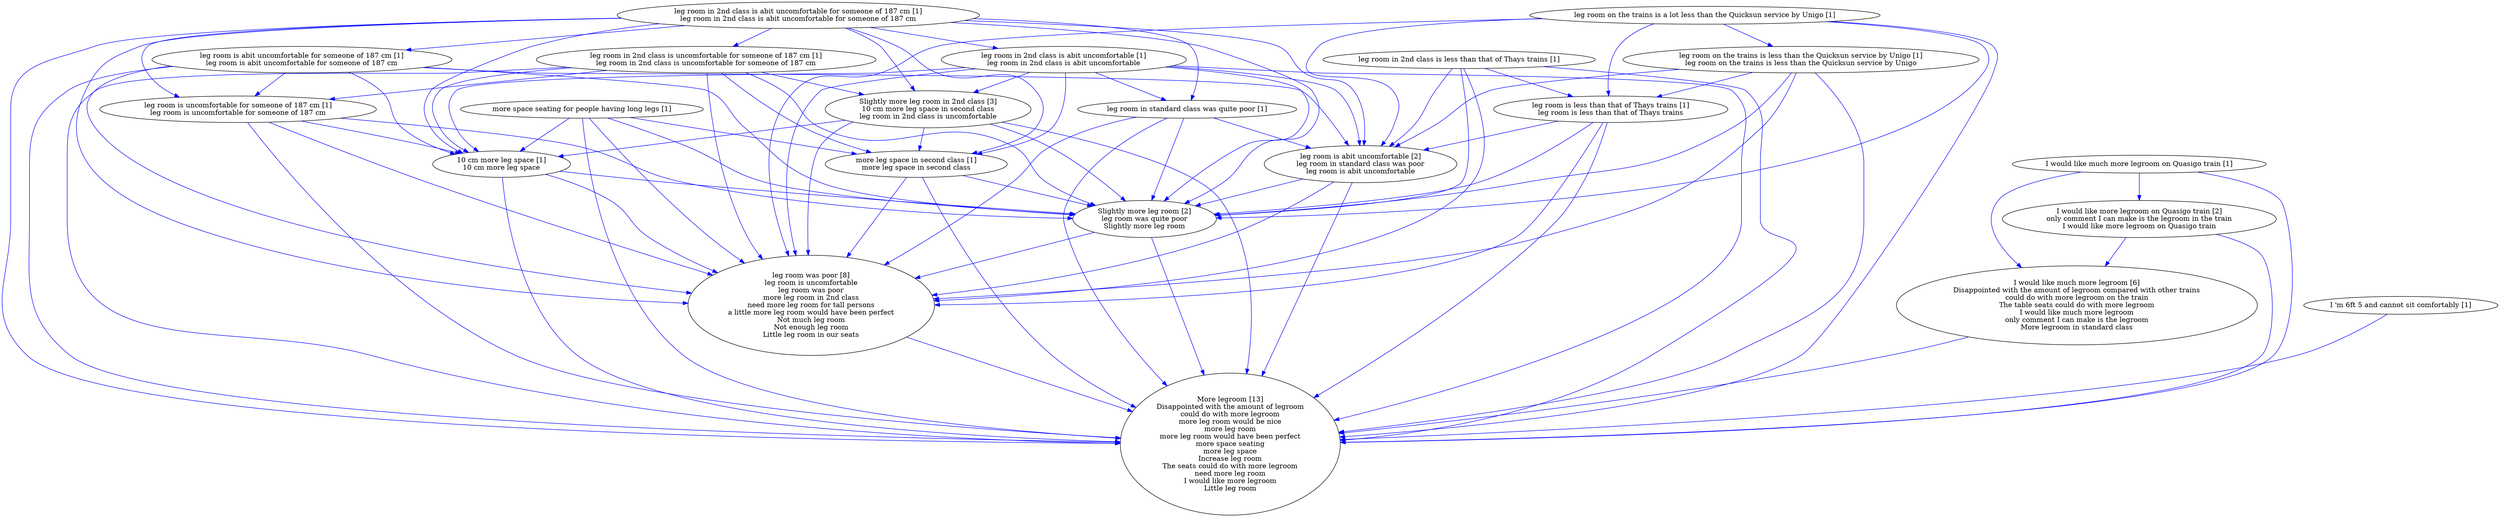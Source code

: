 digraph collapsedGraph {
"I would like much more legroom [6]\nDisappointed with the amount of legroom compared with other trains\ncould do with more legroom on the train\nThe table seats could do with more legroom\nI would like much more legroom\nonly comment I can make is the legroom\nMore legroom in standard class""leg room was poor [8]\nleg room is uncomfortable\nleg room was poor\nmore leg room in 2nd class\nneed more leg room for tall persons\na little more leg room would have been perfect\nNot much leg room\nNot enough leg room\nLittle leg room in our seats""leg room is abit uncomfortable [2]\nleg room in standard class was poor\nleg room is abit uncomfortable""I would like more legroom on Quasigo train [2]\nonly comment I can make is the legroom in the train\nI would like more legroom on Quasigo train""Slightly more leg room [2]\nleg room was quite poor\nSlightly more leg room""More legroom [13]\nDisappointed with the amount of legroom\ncould do with more legroom\nmore leg room would be nice\nmore leg room\nmore leg room would have been perfect\nmore space seating\nmore leg space\nIncrease leg room\nThe seats could do with more legroom\nneed more leg room\nI would like more legroom\nLittle leg room""Slightly more leg room in 2nd class [3]\n10 cm more leg space in second class\nleg room in 2nd class is uncomfortable""more leg space in second class [1]\nmore leg space in second class""10 cm more leg space [1]\n10 cm more leg space""I 'm 6ft 5 and cannot sit comfortably [1]""I would like much more legroom on Quasigo train [1]""leg room in 2nd class is abit uncomfortable for someone of 187 cm [1]\nleg room in 2nd class is abit uncomfortable for someone of 187 cm""leg room is abit uncomfortable for someone of 187 cm [1]\nleg room is abit uncomfortable for someone of 187 cm""leg room is uncomfortable for someone of 187 cm [1]\nleg room is uncomfortable for someone of 187 cm""leg room in 2nd class is abit uncomfortable [1]\nleg room in 2nd class is abit uncomfortable""leg room in 2nd class is uncomfortable for someone of 187 cm [1]\nleg room in 2nd class is uncomfortable for someone of 187 cm""leg room in 2nd class is less than that of Thays trains [1]""leg room is less than that of Thays trains [1]\nleg room is less than that of Thays trains""leg room in standard class was quite poor [1]""leg room on the trains is a lot less than the Quicksun service by Unigo [1]""leg room on the trains is less than the Quicksun service by Unigo [1]\nleg room on the trains is less than the Quicksun service by Unigo""more space seating for people having long legs [1]""leg room in 2nd class is abit uncomfortable [1]\nleg room in 2nd class is abit uncomfortable" -> "leg room was poor [8]\nleg room is uncomfortable\nleg room was poor\nmore leg room in 2nd class\nneed more leg room for tall persons\na little more leg room would have been perfect\nNot much leg room\nNot enough leg room\nLittle leg room in our seats" [color=blue]
"leg room in standard class was quite poor [1]" -> "Slightly more leg room [2]\nleg room was quite poor\nSlightly more leg room" [color=blue]
"leg room in standard class was quite poor [1]" -> "leg room is abit uncomfortable [2]\nleg room in standard class was poor\nleg room is abit uncomfortable" [color=blue]
"leg room in standard class was quite poor [1]" -> "More legroom [13]\nDisappointed with the amount of legroom\ncould do with more legroom\nmore leg room would be nice\nmore leg room\nmore leg room would have been perfect\nmore space seating\nmore leg space\nIncrease leg room\nThe seats could do with more legroom\nneed more leg room\nI would like more legroom\nLittle leg room" [color=blue]
"leg room was poor [8]\nleg room is uncomfortable\nleg room was poor\nmore leg room in 2nd class\nneed more leg room for tall persons\na little more leg room would have been perfect\nNot much leg room\nNot enough leg room\nLittle leg room in our seats" -> "More legroom [13]\nDisappointed with the amount of legroom\ncould do with more legroom\nmore leg room would be nice\nmore leg room\nmore leg room would have been perfect\nmore space seating\nmore leg space\nIncrease leg room\nThe seats could do with more legroom\nneed more leg room\nI would like more legroom\nLittle leg room" [color=blue]
"leg room on the trains is less than the Quicksun service by Unigo [1]\nleg room on the trains is less than the Quicksun service by Unigo" -> "More legroom [13]\nDisappointed with the amount of legroom\ncould do with more legroom\nmore leg room would be nice\nmore leg room\nmore leg room would have been perfect\nmore space seating\nmore leg space\nIncrease leg room\nThe seats could do with more legroom\nneed more leg room\nI would like more legroom\nLittle leg room" [color=blue]
"leg room in 2nd class is abit uncomfortable for someone of 187 cm [1]\nleg room in 2nd class is abit uncomfortable for someone of 187 cm" -> "more leg space in second class [1]\nmore leg space in second class" [color=blue]
"leg room in 2nd class is abit uncomfortable for someone of 187 cm [1]\nleg room in 2nd class is abit uncomfortable for someone of 187 cm" -> "More legroom [13]\nDisappointed with the amount of legroom\ncould do with more legroom\nmore leg room would be nice\nmore leg room\nmore leg room would have been perfect\nmore space seating\nmore leg space\nIncrease leg room\nThe seats could do with more legroom\nneed more leg room\nI would like more legroom\nLittle leg room" [color=blue]
"more space seating for people having long legs [1]" -> "More legroom [13]\nDisappointed with the amount of legroom\ncould do with more legroom\nmore leg room would be nice\nmore leg room\nmore leg room would have been perfect\nmore space seating\nmore leg space\nIncrease leg room\nThe seats could do with more legroom\nneed more leg room\nI would like more legroom\nLittle leg room" [color=blue]
"more leg space in second class [1]\nmore leg space in second class" -> "Slightly more leg room [2]\nleg room was quite poor\nSlightly more leg room" [color=blue]
"more leg space in second class [1]\nmore leg space in second class" -> "More legroom [13]\nDisappointed with the amount of legroom\ncould do with more legroom\nmore leg room would be nice\nmore leg room\nmore leg room would have been perfect\nmore space seating\nmore leg space\nIncrease leg room\nThe seats could do with more legroom\nneed more leg room\nI would like more legroom\nLittle leg room" [color=blue]
"more leg space in second class [1]\nmore leg space in second class" -> "leg room was poor [8]\nleg room is uncomfortable\nleg room was poor\nmore leg room in 2nd class\nneed more leg room for tall persons\na little more leg room would have been perfect\nNot much leg room\nNot enough leg room\nLittle leg room in our seats" [color=blue]
"more space seating for people having long legs [1]" -> "leg room was poor [8]\nleg room is uncomfortable\nleg room was poor\nmore leg room in 2nd class\nneed more leg room for tall persons\na little more leg room would have been perfect\nNot much leg room\nNot enough leg room\nLittle leg room in our seats" [color=blue]
"more space seating for people having long legs [1]" -> "10 cm more leg space [1]\n10 cm more leg space" [color=blue]
"I 'm 6ft 5 and cannot sit comfortably [1]" -> "More legroom [13]\nDisappointed with the amount of legroom\ncould do with more legroom\nmore leg room would be nice\nmore leg room\nmore leg room would have been perfect\nmore space seating\nmore leg space\nIncrease leg room\nThe seats could do with more legroom\nneed more leg room\nI would like more legroom\nLittle leg room" [color=blue]
"leg room in 2nd class is uncomfortable for someone of 187 cm [1]\nleg room in 2nd class is uncomfortable for someone of 187 cm" -> "More legroom [13]\nDisappointed with the amount of legroom\ncould do with more legroom\nmore leg room would be nice\nmore leg room\nmore leg room would have been perfect\nmore space seating\nmore leg space\nIncrease leg room\nThe seats could do with more legroom\nneed more leg room\nI would like more legroom\nLittle leg room" [color=blue]
"leg room on the trains is a lot less than the Quicksun service by Unigo [1]" -> "leg room was poor [8]\nleg room is uncomfortable\nleg room was poor\nmore leg room in 2nd class\nneed more leg room for tall persons\na little more leg room would have been perfect\nNot much leg room\nNot enough leg room\nLittle leg room in our seats" [color=blue]
"leg room is less than that of Thays trains [1]\nleg room is less than that of Thays trains" -> "More legroom [13]\nDisappointed with the amount of legroom\ncould do with more legroom\nmore leg room would be nice\nmore leg room\nmore leg room would have been perfect\nmore space seating\nmore leg space\nIncrease leg room\nThe seats could do with more legroom\nneed more leg room\nI would like more legroom\nLittle leg room" [color=blue]
"leg room in 2nd class is uncomfortable for someone of 187 cm [1]\nleg room in 2nd class is uncomfortable for someone of 187 cm" -> "more leg space in second class [1]\nmore leg space in second class" [color=blue]
"Slightly more leg room [2]\nleg room was quite poor\nSlightly more leg room" -> "More legroom [13]\nDisappointed with the amount of legroom\ncould do with more legroom\nmore leg room would be nice\nmore leg room\nmore leg room would have been perfect\nmore space seating\nmore leg space\nIncrease leg room\nThe seats could do with more legroom\nneed more leg room\nI would like more legroom\nLittle leg room" [color=blue]
"leg room is uncomfortable for someone of 187 cm [1]\nleg room is uncomfortable for someone of 187 cm" -> "More legroom [13]\nDisappointed with the amount of legroom\ncould do with more legroom\nmore leg room would be nice\nmore leg room\nmore leg room would have been perfect\nmore space seating\nmore leg space\nIncrease leg room\nThe seats could do with more legroom\nneed more leg room\nI would like more legroom\nLittle leg room" [color=blue]
"10 cm more leg space [1]\n10 cm more leg space" -> "leg room was poor [8]\nleg room is uncomfortable\nleg room was poor\nmore leg room in 2nd class\nneed more leg room for tall persons\na little more leg room would have been perfect\nNot much leg room\nNot enough leg room\nLittle leg room in our seats" [color=blue]
"10 cm more leg space [1]\n10 cm more leg space" -> "Slightly more leg room [2]\nleg room was quite poor\nSlightly more leg room" [color=blue]
"10 cm more leg space [1]\n10 cm more leg space" -> "More legroom [13]\nDisappointed with the amount of legroom\ncould do with more legroom\nmore leg room would be nice\nmore leg room\nmore leg room would have been perfect\nmore space seating\nmore leg space\nIncrease leg room\nThe seats could do with more legroom\nneed more leg room\nI would like more legroom\nLittle leg room" [color=blue]
"leg room on the trains is a lot less than the Quicksun service by Unigo [1]" -> "leg room is abit uncomfortable [2]\nleg room in standard class was poor\nleg room is abit uncomfortable" [color=blue]
"leg room on the trains is a lot less than the Quicksun service by Unigo [1]" -> "leg room is less than that of Thays trains [1]\nleg room is less than that of Thays trains" [color=blue]
"leg room on the trains is a lot less than the Quicksun service by Unigo [1]" -> "Slightly more leg room [2]\nleg room was quite poor\nSlightly more leg room" [color=blue]
"leg room is uncomfortable for someone of 187 cm [1]\nleg room is uncomfortable for someone of 187 cm" -> "Slightly more leg room [2]\nleg room was quite poor\nSlightly more leg room" [color=blue]
"leg room in 2nd class is uncomfortable for someone of 187 cm [1]\nleg room in 2nd class is uncomfortable for someone of 187 cm" -> "leg room was poor [8]\nleg room is uncomfortable\nleg room was poor\nmore leg room in 2nd class\nneed more leg room for tall persons\na little more leg room would have been perfect\nNot much leg room\nNot enough leg room\nLittle leg room in our seats" [color=blue]
"leg room in 2nd class is uncomfortable for someone of 187 cm [1]\nleg room in 2nd class is uncomfortable for someone of 187 cm" -> "Slightly more leg room [2]\nleg room was quite poor\nSlightly more leg room" [color=blue]
"leg room is less than that of Thays trains [1]\nleg room is less than that of Thays trains" -> "leg room was poor [8]\nleg room is uncomfortable\nleg room was poor\nmore leg room in 2nd class\nneed more leg room for tall persons\na little more leg room would have been perfect\nNot much leg room\nNot enough leg room\nLittle leg room in our seats" [color=blue]
"leg room is uncomfortable for someone of 187 cm [1]\nleg room is uncomfortable for someone of 187 cm" -> "10 cm more leg space [1]\n10 cm more leg space" [color=blue]
"leg room is uncomfortable for someone of 187 cm [1]\nleg room is uncomfortable for someone of 187 cm" -> "leg room was poor [8]\nleg room is uncomfortable\nleg room was poor\nmore leg room in 2nd class\nneed more leg room for tall persons\na little more leg room would have been perfect\nNot much leg room\nNot enough leg room\nLittle leg room in our seats" [color=blue]
"leg room is less than that of Thays trains [1]\nleg room is less than that of Thays trains" -> "leg room is abit uncomfortable [2]\nleg room in standard class was poor\nleg room is abit uncomfortable" [color=blue]
"leg room is less than that of Thays trains [1]\nleg room is less than that of Thays trains" -> "Slightly more leg room [2]\nleg room was quite poor\nSlightly more leg room" [color=blue]
"leg room in standard class was quite poor [1]" -> "leg room was poor [8]\nleg room is uncomfortable\nleg room was poor\nmore leg room in 2nd class\nneed more leg room for tall persons\na little more leg room would have been perfect\nNot much leg room\nNot enough leg room\nLittle leg room in our seats" [color=blue]
"leg room in 2nd class is abit uncomfortable [1]\nleg room in 2nd class is abit uncomfortable" -> "More legroom [13]\nDisappointed with the amount of legroom\ncould do with more legroom\nmore leg room would be nice\nmore leg room\nmore leg room would have been perfect\nmore space seating\nmore leg space\nIncrease leg room\nThe seats could do with more legroom\nneed more leg room\nI would like more legroom\nLittle leg room" [color=blue]
"leg room in 2nd class is uncomfortable for someone of 187 cm [1]\nleg room in 2nd class is uncomfortable for someone of 187 cm" -> "Slightly more leg room in 2nd class [3]\n10 cm more leg space in second class\nleg room in 2nd class is uncomfortable" [color=blue]
"leg room in 2nd class is uncomfortable for someone of 187 cm [1]\nleg room in 2nd class is uncomfortable for someone of 187 cm" -> "10 cm more leg space [1]\n10 cm more leg space" [color=blue]
"I would like much more legroom [6]\nDisappointed with the amount of legroom compared with other trains\ncould do with more legroom on the train\nThe table seats could do with more legroom\nI would like much more legroom\nonly comment I can make is the legroom\nMore legroom in standard class" -> "More legroom [13]\nDisappointed with the amount of legroom\ncould do with more legroom\nmore leg room would be nice\nmore leg room\nmore leg room would have been perfect\nmore space seating\nmore leg space\nIncrease leg room\nThe seats could do with more legroom\nneed more leg room\nI would like more legroom\nLittle leg room" [color=blue]
"Slightly more leg room in 2nd class [3]\n10 cm more leg space in second class\nleg room in 2nd class is uncomfortable" -> "Slightly more leg room [2]\nleg room was quite poor\nSlightly more leg room" [color=blue]
"Slightly more leg room in 2nd class [3]\n10 cm more leg space in second class\nleg room in 2nd class is uncomfortable" -> "leg room was poor [8]\nleg room is uncomfortable\nleg room was poor\nmore leg room in 2nd class\nneed more leg room for tall persons\na little more leg room would have been perfect\nNot much leg room\nNot enough leg room\nLittle leg room in our seats" [color=blue]
"leg room in 2nd class is less than that of Thays trains [1]" -> "More legroom [13]\nDisappointed with the amount of legroom\ncould do with more legroom\nmore leg room would be nice\nmore leg room\nmore leg room would have been perfect\nmore space seating\nmore leg space\nIncrease leg room\nThe seats could do with more legroom\nneed more leg room\nI would like more legroom\nLittle leg room" [color=blue]
"leg room in 2nd class is less than that of Thays trains [1]" -> "leg room is abit uncomfortable [2]\nleg room in standard class was poor\nleg room is abit uncomfortable" [color=blue]
"leg room is abit uncomfortable for someone of 187 cm [1]\nleg room is abit uncomfortable for someone of 187 cm" -> "More legroom [13]\nDisappointed with the amount of legroom\ncould do with more legroom\nmore leg room would be nice\nmore leg room\nmore leg room would have been perfect\nmore space seating\nmore leg space\nIncrease leg room\nThe seats could do with more legroom\nneed more leg room\nI would like more legroom\nLittle leg room" [color=blue]
"leg room is abit uncomfortable [2]\nleg room in standard class was poor\nleg room is abit uncomfortable" -> "More legroom [13]\nDisappointed with the amount of legroom\ncould do with more legroom\nmore leg room would be nice\nmore leg room\nmore leg room would have been perfect\nmore space seating\nmore leg space\nIncrease leg room\nThe seats could do with more legroom\nneed more leg room\nI would like more legroom\nLittle leg room" [color=blue]
"leg room is abit uncomfortable for someone of 187 cm [1]\nleg room is abit uncomfortable for someone of 187 cm" -> "Slightly more leg room [2]\nleg room was quite poor\nSlightly more leg room" [color=blue]
"leg room is abit uncomfortable for someone of 187 cm [1]\nleg room is abit uncomfortable for someone of 187 cm" -> "leg room is abit uncomfortable [2]\nleg room in standard class was poor\nleg room is abit uncomfortable" [color=blue]
"leg room is abit uncomfortable for someone of 187 cm [1]\nleg room is abit uncomfortable for someone of 187 cm" -> "leg room was poor [8]\nleg room is uncomfortable\nleg room was poor\nmore leg room in 2nd class\nneed more leg room for tall persons\na little more leg room would have been perfect\nNot much leg room\nNot enough leg room\nLittle leg room in our seats" [color=blue]
"leg room on the trains is less than the Quicksun service by Unigo [1]\nleg room on the trains is less than the Quicksun service by Unigo" -> "leg room was poor [8]\nleg room is uncomfortable\nleg room was poor\nmore leg room in 2nd class\nneed more leg room for tall persons\na little more leg room would have been perfect\nNot much leg room\nNot enough leg room\nLittle leg room in our seats" [color=blue]
"Slightly more leg room [2]\nleg room was quite poor\nSlightly more leg room" -> "leg room was poor [8]\nleg room is uncomfortable\nleg room was poor\nmore leg room in 2nd class\nneed more leg room for tall persons\na little more leg room would have been perfect\nNot much leg room\nNot enough leg room\nLittle leg room in our seats" [color=blue]
"leg room on the trains is less than the Quicksun service by Unigo [1]\nleg room on the trains is less than the Quicksun service by Unigo" -> "Slightly more leg room [2]\nleg room was quite poor\nSlightly more leg room" [color=blue]
"leg room on the trains is less than the Quicksun service by Unigo [1]\nleg room on the trains is less than the Quicksun service by Unigo" -> "leg room is less than that of Thays trains [1]\nleg room is less than that of Thays trains" [color=blue]
"leg room on the trains is less than the Quicksun service by Unigo [1]\nleg room on the trains is less than the Quicksun service by Unigo" -> "leg room is abit uncomfortable [2]\nleg room in standard class was poor\nleg room is abit uncomfortable" [color=blue]
"leg room on the trains is a lot less than the Quicksun service by Unigo [1]" -> "More legroom [13]\nDisappointed with the amount of legroom\ncould do with more legroom\nmore leg room would be nice\nmore leg room\nmore leg room would have been perfect\nmore space seating\nmore leg space\nIncrease leg room\nThe seats could do with more legroom\nneed more leg room\nI would like more legroom\nLittle leg room" [color=blue]
"I would like much more legroom on Quasigo train [1]" -> "I would like much more legroom [6]\nDisappointed with the amount of legroom compared with other trains\ncould do with more legroom on the train\nThe table seats could do with more legroom\nI would like much more legroom\nonly comment I can make is the legroom\nMore legroom in standard class" [color=blue]
"leg room in 2nd class is less than that of Thays trains [1]" -> "leg room was poor [8]\nleg room is uncomfortable\nleg room was poor\nmore leg room in 2nd class\nneed more leg room for tall persons\na little more leg room would have been perfect\nNot much leg room\nNot enough leg room\nLittle leg room in our seats" [color=blue]
"leg room in 2nd class is less than that of Thays trains [1]" -> "Slightly more leg room [2]\nleg room was quite poor\nSlightly more leg room" [color=blue]
"I would like much more legroom on Quasigo train [1]" -> "I would like more legroom on Quasigo train [2]\nonly comment I can make is the legroom in the train\nI would like more legroom on Quasigo train" [color=blue]
"I would like much more legroom on Quasigo train [1]" -> "More legroom [13]\nDisappointed with the amount of legroom\ncould do with more legroom\nmore leg room would be nice\nmore leg room\nmore leg room would have been perfect\nmore space seating\nmore leg space\nIncrease leg room\nThe seats could do with more legroom\nneed more leg room\nI would like more legroom\nLittle leg room" [color=blue]
"I would like more legroom on Quasigo train [2]\nonly comment I can make is the legroom in the train\nI would like more legroom on Quasigo train" -> "I would like much more legroom [6]\nDisappointed with the amount of legroom compared with other trains\ncould do with more legroom on the train\nThe table seats could do with more legroom\nI would like much more legroom\nonly comment I can make is the legroom\nMore legroom in standard class" [color=blue]
"leg room in 2nd class is abit uncomfortable [1]\nleg room in 2nd class is abit uncomfortable" -> "leg room in standard class was quite poor [1]" [color=blue]
"more space seating for people having long legs [1]" -> "more leg space in second class [1]\nmore leg space in second class" [color=blue]
"leg room in 2nd class is abit uncomfortable [1]\nleg room in 2nd class is abit uncomfortable" -> "Slightly more leg room [2]\nleg room was quite poor\nSlightly more leg room" [color=blue]
"leg room in 2nd class is abit uncomfortable [1]\nleg room in 2nd class is abit uncomfortable" -> "leg room is abit uncomfortable [2]\nleg room in standard class was poor\nleg room is abit uncomfortable" [color=blue]
"leg room in 2nd class is abit uncomfortable for someone of 187 cm [1]\nleg room in 2nd class is abit uncomfortable for someone of 187 cm" -> "Slightly more leg room in 2nd class [3]\n10 cm more leg space in second class\nleg room in 2nd class is uncomfortable" [color=blue]
"leg room in 2nd class is abit uncomfortable for someone of 187 cm [1]\nleg room in 2nd class is abit uncomfortable for someone of 187 cm" -> "10 cm more leg space [1]\n10 cm more leg space" [color=blue]
"Slightly more leg room in 2nd class [3]\n10 cm more leg space in second class\nleg room in 2nd class is uncomfortable" -> "more leg space in second class [1]\nmore leg space in second class" [color=blue]
"Slightly more leg room in 2nd class [3]\n10 cm more leg space in second class\nleg room in 2nd class is uncomfortable" -> "More legroom [13]\nDisappointed with the amount of legroom\ncould do with more legroom\nmore leg room would be nice\nmore leg room\nmore leg room would have been perfect\nmore space seating\nmore leg space\nIncrease leg room\nThe seats could do with more legroom\nneed more leg room\nI would like more legroom\nLittle leg room" [color=blue]
"leg room is abit uncomfortable [2]\nleg room in standard class was poor\nleg room is abit uncomfortable" -> "leg room was poor [8]\nleg room is uncomfortable\nleg room was poor\nmore leg room in 2nd class\nneed more leg room for tall persons\na little more leg room would have been perfect\nNot much leg room\nNot enough leg room\nLittle leg room in our seats" [color=blue]
"I would like more legroom on Quasigo train [2]\nonly comment I can make is the legroom in the train\nI would like more legroom on Quasigo train" -> "More legroom [13]\nDisappointed with the amount of legroom\ncould do with more legroom\nmore leg room would be nice\nmore leg room\nmore leg room would have been perfect\nmore space seating\nmore leg space\nIncrease leg room\nThe seats could do with more legroom\nneed more leg room\nI would like more legroom\nLittle leg room" [color=blue]
"leg room in 2nd class is abit uncomfortable for someone of 187 cm [1]\nleg room in 2nd class is abit uncomfortable for someone of 187 cm" -> "leg room was poor [8]\nleg room is uncomfortable\nleg room was poor\nmore leg room in 2nd class\nneed more leg room for tall persons\na little more leg room would have been perfect\nNot much leg room\nNot enough leg room\nLittle leg room in our seats" [color=blue]
"leg room in 2nd class is abit uncomfortable for someone of 187 cm [1]\nleg room in 2nd class is abit uncomfortable for someone of 187 cm" -> "Slightly more leg room [2]\nleg room was quite poor\nSlightly more leg room" [color=blue]
"leg room in 2nd class is abit uncomfortable for someone of 187 cm [1]\nleg room in 2nd class is abit uncomfortable for someone of 187 cm" -> "leg room is abit uncomfortable for someone of 187 cm [1]\nleg room is abit uncomfortable for someone of 187 cm" [color=blue]
"leg room is abit uncomfortable for someone of 187 cm [1]\nleg room is abit uncomfortable for someone of 187 cm" -> "leg room is uncomfortable for someone of 187 cm [1]\nleg room is uncomfortable for someone of 187 cm" [color=blue]
"leg room in 2nd class is abit uncomfortable for someone of 187 cm [1]\nleg room in 2nd class is abit uncomfortable for someone of 187 cm" -> "leg room in 2nd class is abit uncomfortable [1]\nleg room in 2nd class is abit uncomfortable" [color=blue]
"leg room in 2nd class is abit uncomfortable for someone of 187 cm [1]\nleg room in 2nd class is abit uncomfortable for someone of 187 cm" -> "leg room in 2nd class is uncomfortable for someone of 187 cm [1]\nleg room in 2nd class is uncomfortable for someone of 187 cm" [color=blue]
"leg room in 2nd class is uncomfortable for someone of 187 cm [1]\nleg room in 2nd class is uncomfortable for someone of 187 cm" -> "leg room is uncomfortable for someone of 187 cm [1]\nleg room is uncomfortable for someone of 187 cm" [color=blue]
"leg room in 2nd class is abit uncomfortable for someone of 187 cm [1]\nleg room in 2nd class is abit uncomfortable for someone of 187 cm" -> "leg room is uncomfortable for someone of 187 cm [1]\nleg room is uncomfortable for someone of 187 cm" [color=blue]
"leg room in 2nd class is less than that of Thays trains [1]" -> "leg room is less than that of Thays trains [1]\nleg room is less than that of Thays trains" [color=blue]
"leg room on the trains is a lot less than the Quicksun service by Unigo [1]" -> "leg room on the trains is less than the Quicksun service by Unigo [1]\nleg room on the trains is less than the Quicksun service by Unigo" [color=blue]
"leg room in 2nd class is abit uncomfortable for someone of 187 cm [1]\nleg room in 2nd class is abit uncomfortable for someone of 187 cm" -> "leg room is abit uncomfortable [2]\nleg room in standard class was poor\nleg room is abit uncomfortable" [color=blue]
"leg room in 2nd class is abit uncomfortable for someone of 187 cm [1]\nleg room in 2nd class is abit uncomfortable for someone of 187 cm" -> "leg room in standard class was quite poor [1]" [color=blue]
"leg room is abit uncomfortable for someone of 187 cm [1]\nleg room is abit uncomfortable for someone of 187 cm" -> "10 cm more leg space [1]\n10 cm more leg space" [color=blue]
"leg room in 2nd class is abit uncomfortable [1]\nleg room in 2nd class is abit uncomfortable" -> "Slightly more leg room in 2nd class [3]\n10 cm more leg space in second class\nleg room in 2nd class is uncomfortable" [color=blue]
"leg room in 2nd class is abit uncomfortable [1]\nleg room in 2nd class is abit uncomfortable" -> "more leg space in second class [1]\nmore leg space in second class" [color=blue]
"Slightly more leg room in 2nd class [3]\n10 cm more leg space in second class\nleg room in 2nd class is uncomfortable" -> "10 cm more leg space [1]\n10 cm more leg space" [color=blue]
"leg room is abit uncomfortable [2]\nleg room in standard class was poor\nleg room is abit uncomfortable" -> "Slightly more leg room [2]\nleg room was quite poor\nSlightly more leg room" [color=blue]
"more space seating for people having long legs [1]" -> "Slightly more leg room [2]\nleg room was quite poor\nSlightly more leg room" [color=blue]
"leg room in 2nd class is abit uncomfortable [1]\nleg room in 2nd class is abit uncomfortable" -> "10 cm more leg space [1]\n10 cm more leg space" [color=blue]
}